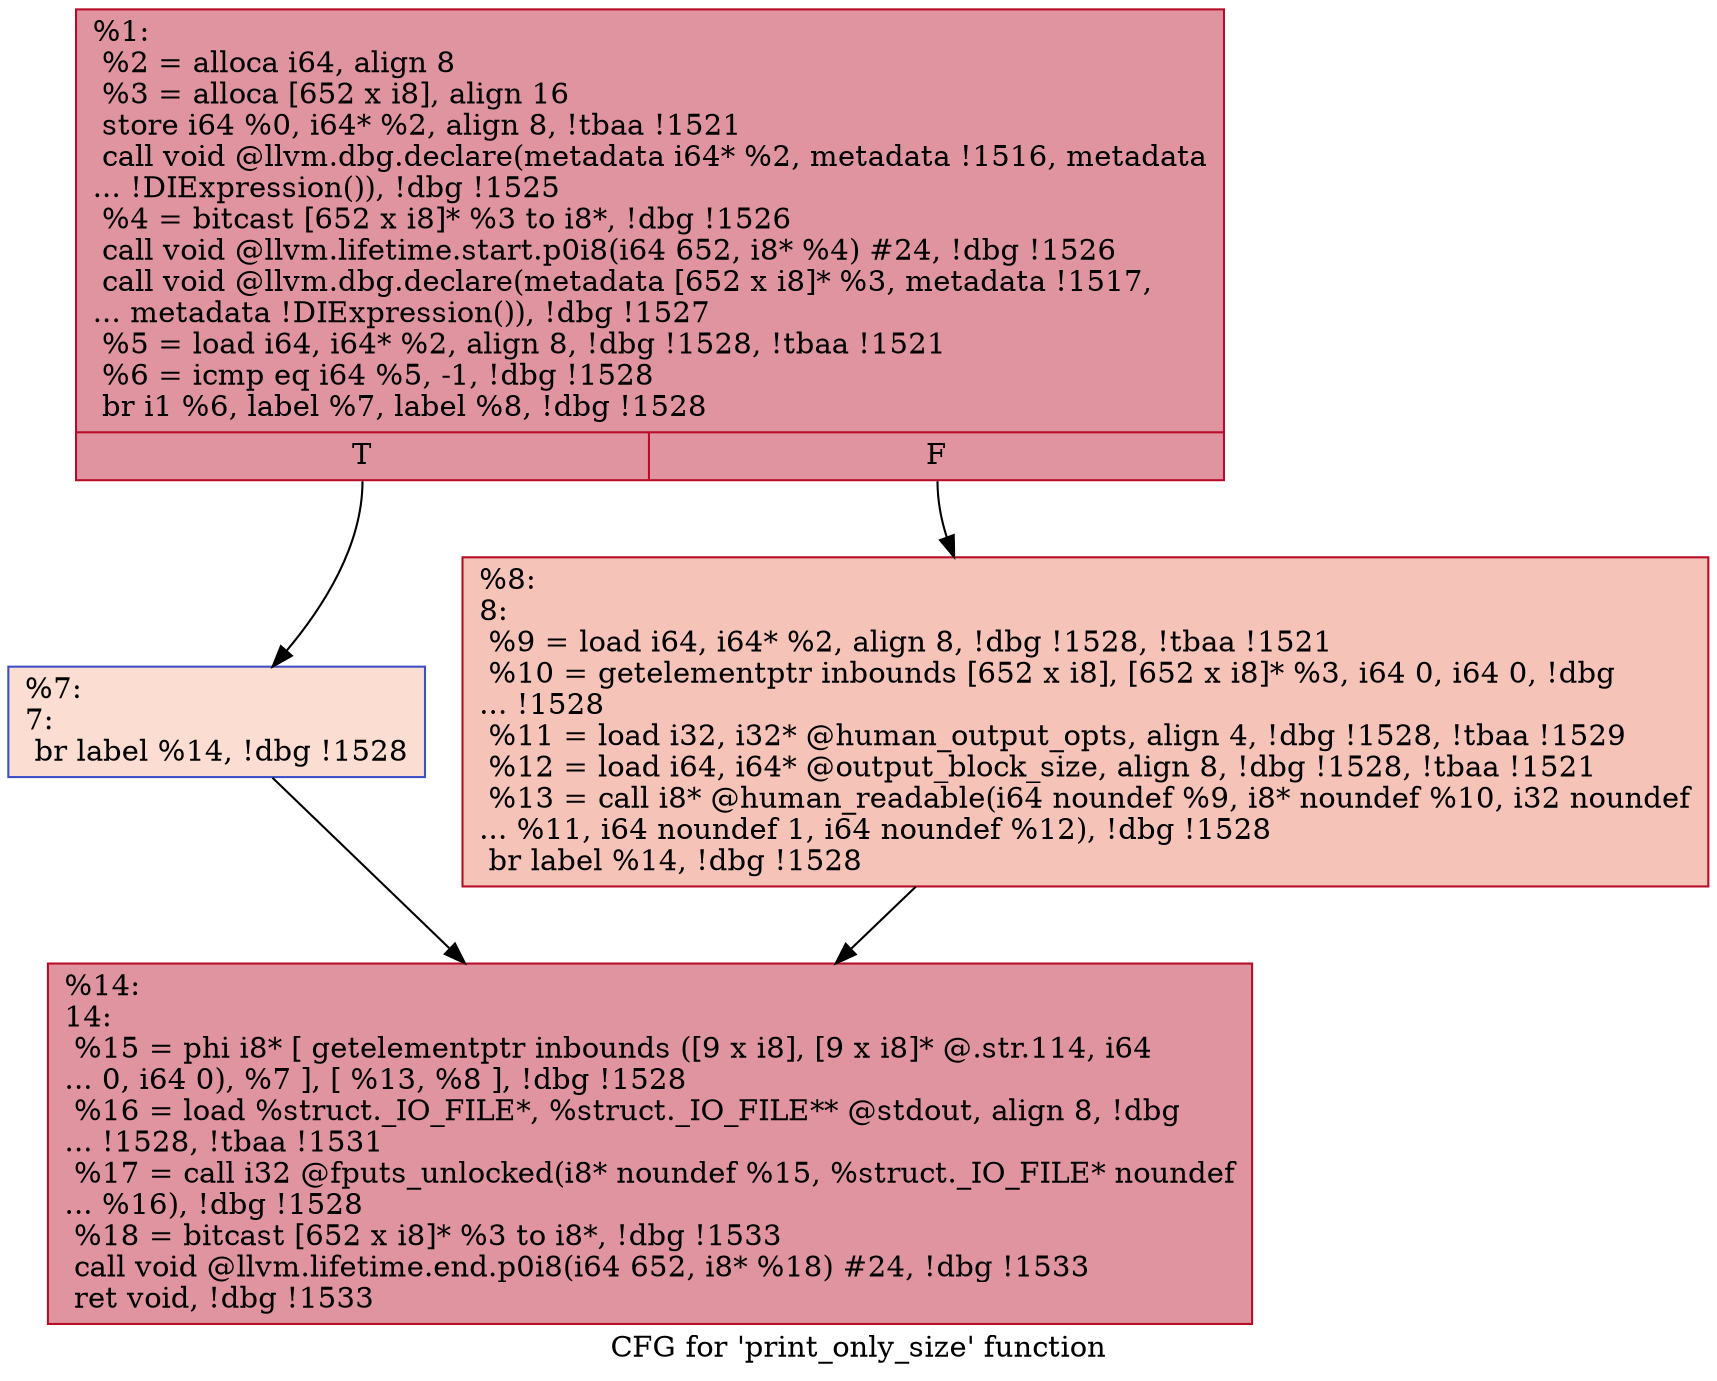 digraph "CFG for 'print_only_size' function" {
	label="CFG for 'print_only_size' function";

	Node0x2372900 [shape=record,color="#b70d28ff", style=filled, fillcolor="#b70d2870",label="{%1:\l  %2 = alloca i64, align 8\l  %3 = alloca [652 x i8], align 16\l  store i64 %0, i64* %2, align 8, !tbaa !1521\l  call void @llvm.dbg.declare(metadata i64* %2, metadata !1516, metadata\l... !DIExpression()), !dbg !1525\l  %4 = bitcast [652 x i8]* %3 to i8*, !dbg !1526\l  call void @llvm.lifetime.start.p0i8(i64 652, i8* %4) #24, !dbg !1526\l  call void @llvm.dbg.declare(metadata [652 x i8]* %3, metadata !1517,\l... metadata !DIExpression()), !dbg !1527\l  %5 = load i64, i64* %2, align 8, !dbg !1528, !tbaa !1521\l  %6 = icmp eq i64 %5, -1, !dbg !1528\l  br i1 %6, label %7, label %8, !dbg !1528\l|{<s0>T|<s1>F}}"];
	Node0x2372900:s0 -> Node0x2372a40;
	Node0x2372900:s1 -> Node0x2372a90;
	Node0x2372a40 [shape=record,color="#3d50c3ff", style=filled, fillcolor="#f7b39670",label="{%7:\l7:                                                \l  br label %14, !dbg !1528\l}"];
	Node0x2372a40 -> Node0x2372ae0;
	Node0x2372a90 [shape=record,color="#b70d28ff", style=filled, fillcolor="#e8765c70",label="{%8:\l8:                                                \l  %9 = load i64, i64* %2, align 8, !dbg !1528, !tbaa !1521\l  %10 = getelementptr inbounds [652 x i8], [652 x i8]* %3, i64 0, i64 0, !dbg\l... !1528\l  %11 = load i32, i32* @human_output_opts, align 4, !dbg !1528, !tbaa !1529\l  %12 = load i64, i64* @output_block_size, align 8, !dbg !1528, !tbaa !1521\l  %13 = call i8* @human_readable(i64 noundef %9, i8* noundef %10, i32 noundef\l... %11, i64 noundef 1, i64 noundef %12), !dbg !1528\l  br label %14, !dbg !1528\l}"];
	Node0x2372a90 -> Node0x2372ae0;
	Node0x2372ae0 [shape=record,color="#b70d28ff", style=filled, fillcolor="#b70d2870",label="{%14:\l14:                                               \l  %15 = phi i8* [ getelementptr inbounds ([9 x i8], [9 x i8]* @.str.114, i64\l... 0, i64 0), %7 ], [ %13, %8 ], !dbg !1528\l  %16 = load %struct._IO_FILE*, %struct._IO_FILE** @stdout, align 8, !dbg\l... !1528, !tbaa !1531\l  %17 = call i32 @fputs_unlocked(i8* noundef %15, %struct._IO_FILE* noundef\l... %16), !dbg !1528\l  %18 = bitcast [652 x i8]* %3 to i8*, !dbg !1533\l  call void @llvm.lifetime.end.p0i8(i64 652, i8* %18) #24, !dbg !1533\l  ret void, !dbg !1533\l}"];
}
